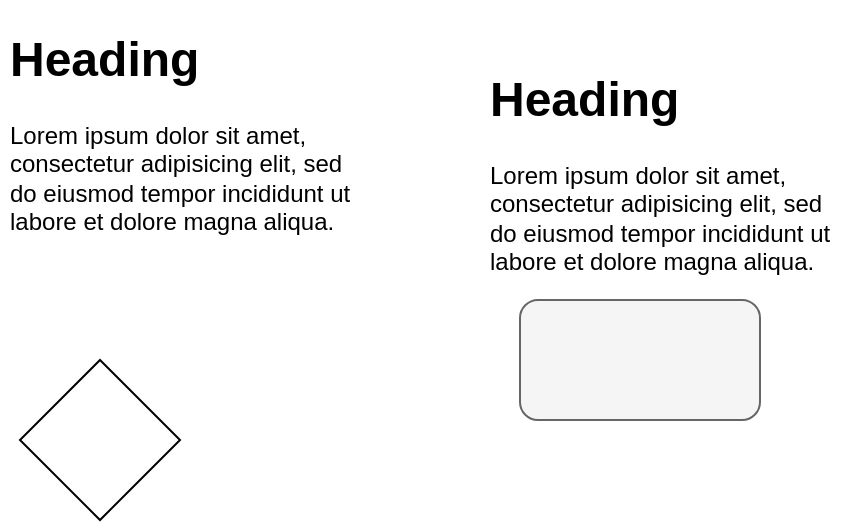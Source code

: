 <mxfile version="12.2.4" pages="1"><diagram id="lpGWQWRcozhuQ9wvEOwy" name="Page-1"><mxGraphModel dx="580" dy="488" grid="1" gridSize="10" guides="1" tooltips="1" connect="1" arrows="1" fold="1" page="1" pageScale="1" pageWidth="827" pageHeight="1169" math="0" shadow="0"><root><mxCell id="0"/><mxCell id="1" parent="0"/><mxCell id="2" value="" style="rounded=1;whiteSpace=wrap;html=1;fillColor=#f5f5f5;strokeColor=#666666;fontColor=#333333;" parent="1" vertex="1"><mxGeometry x="320" y="270" width="120" height="60" as="geometry"/></mxCell><mxCell id="3" value="" style="rhombus;whiteSpace=wrap;html=1;" parent="1" vertex="1"><mxGeometry x="70" y="300" width="80" height="80" as="geometry"/></mxCell><mxCell id="4" value="&lt;h1&gt;Heading&lt;/h1&gt;&lt;p&gt;Lorem ipsum dolor sit amet, consectetur adipisicing elit, sed do eiusmod tempor incididunt ut labore et dolore magna aliqua.&lt;/p&gt;" style="text;html=1;strokeColor=none;fillColor=none;spacing=5;spacingTop=-20;whiteSpace=wrap;overflow=hidden;rounded=0;" parent="1" vertex="1"><mxGeometry x="60" y="130" width="190" height="120" as="geometry"/></mxCell><mxCell id="5" value="&lt;h1&gt;Heading&lt;/h1&gt;&lt;p&gt;Lorem ipsum dolor sit amet, consectetur adipisicing elit, sed do eiusmod tempor incididunt ut labore et dolore magna aliqua.&lt;/p&gt;" style="text;html=1;strokeColor=none;fillColor=none;spacing=5;spacingTop=-20;whiteSpace=wrap;overflow=hidden;rounded=0;" parent="1" vertex="1"><mxGeometry x="300" y="150" width="190" height="120" as="geometry"/></mxCell></root></mxGraphModel></diagram></mxfile>